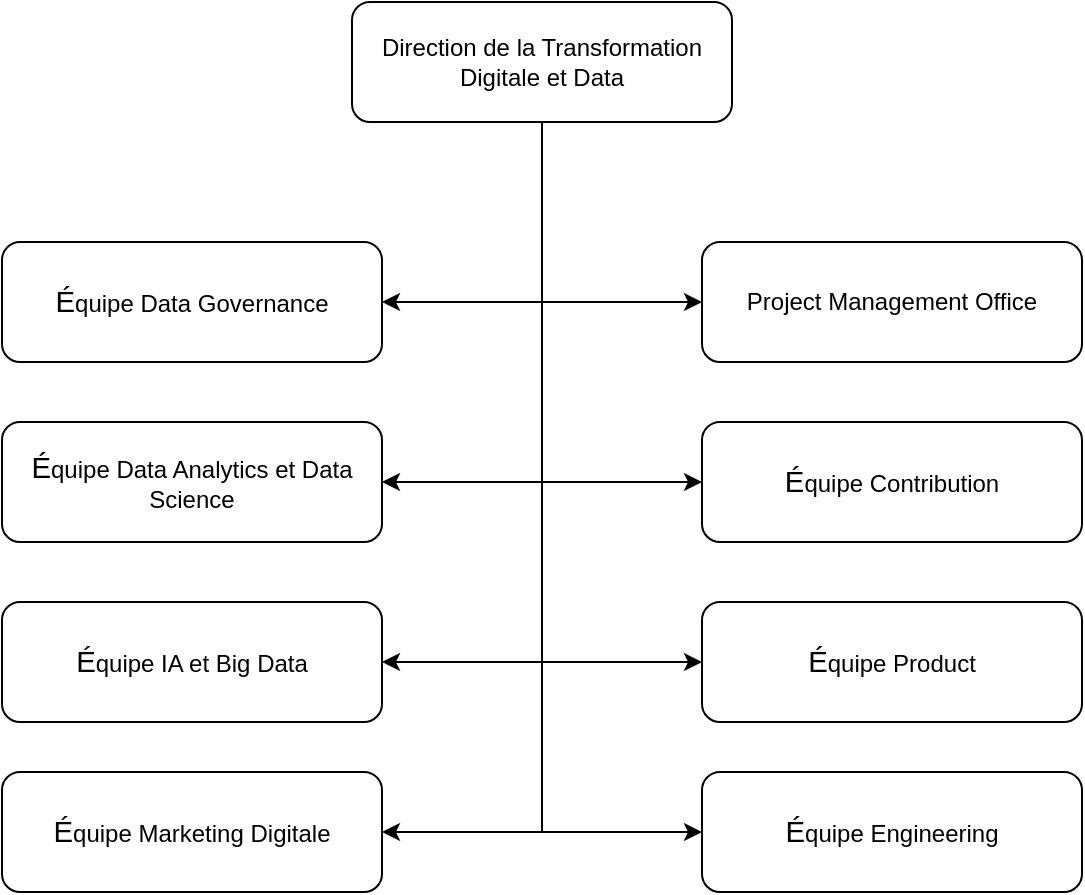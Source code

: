 <mxfile version="27.1.4">
  <diagram name="Page-1" id="ebx24GkSoyF_iDHgGYzn">
    <mxGraphModel dx="1624" dy="766" grid="1" gridSize="10" guides="1" tooltips="1" connect="1" arrows="1" fold="1" page="1" pageScale="1" pageWidth="827" pageHeight="1169" math="0" shadow="0">
      <root>
        <mxCell id="0" />
        <mxCell id="1" parent="0" />
        <mxCell id="YvaLidQZjHTT3N22410j-10" style="edgeStyle=orthogonalEdgeStyle;rounded=0;orthogonalLoop=1;jettySize=auto;html=1;entryX=1;entryY=0.5;entryDx=0;entryDy=0;strokeColor=light-dark(#000000,#FF007B);" parent="1" source="YvaLidQZjHTT3N22410j-1" target="YvaLidQZjHTT3N22410j-3" edge="1">
          <mxGeometry relative="1" as="geometry" />
        </mxCell>
        <mxCell id="YvaLidQZjHTT3N22410j-13" style="edgeStyle=orthogonalEdgeStyle;rounded=0;orthogonalLoop=1;jettySize=auto;html=1;entryX=0;entryY=0.5;entryDx=0;entryDy=0;strokeColor=light-dark(#000000,#FF007B);" parent="1" source="YvaLidQZjHTT3N22410j-1" target="YvaLidQZjHTT3N22410j-2" edge="1">
          <mxGeometry relative="1" as="geometry" />
        </mxCell>
        <mxCell id="YvaLidQZjHTT3N22410j-14" style="edgeStyle=orthogonalEdgeStyle;rounded=0;orthogonalLoop=1;jettySize=auto;html=1;entryX=1;entryY=0.5;entryDx=0;entryDy=0;strokeColor=light-dark(#000000,#FF007B);" parent="1" source="YvaLidQZjHTT3N22410j-1" target="YvaLidQZjHTT3N22410j-5" edge="1">
          <mxGeometry relative="1" as="geometry" />
        </mxCell>
        <mxCell id="YvaLidQZjHTT3N22410j-15" style="edgeStyle=orthogonalEdgeStyle;rounded=0;orthogonalLoop=1;jettySize=auto;html=1;entryX=0;entryY=0.5;entryDx=0;entryDy=0;strokeColor=light-dark(#000000,#FF007B);" parent="1" source="YvaLidQZjHTT3N22410j-1" target="YvaLidQZjHTT3N22410j-4" edge="1">
          <mxGeometry relative="1" as="geometry" />
        </mxCell>
        <mxCell id="YvaLidQZjHTT3N22410j-16" style="edgeStyle=orthogonalEdgeStyle;rounded=0;orthogonalLoop=1;jettySize=auto;html=1;entryX=1;entryY=0.5;entryDx=0;entryDy=0;strokeColor=light-dark(#000000,#FF007B);" parent="1" source="YvaLidQZjHTT3N22410j-1" target="YvaLidQZjHTT3N22410j-7" edge="1">
          <mxGeometry relative="1" as="geometry" />
        </mxCell>
        <mxCell id="YvaLidQZjHTT3N22410j-17" style="edgeStyle=orthogonalEdgeStyle;rounded=0;orthogonalLoop=1;jettySize=auto;html=1;entryX=0;entryY=0.5;entryDx=0;entryDy=0;strokeColor=light-dark(#000000,#FF007B);" parent="1" source="YvaLidQZjHTT3N22410j-1" target="YvaLidQZjHTT3N22410j-6" edge="1">
          <mxGeometry relative="1" as="geometry" />
        </mxCell>
        <mxCell id="YvaLidQZjHTT3N22410j-18" style="edgeStyle=orthogonalEdgeStyle;rounded=0;orthogonalLoop=1;jettySize=auto;html=1;entryX=1;entryY=0.5;entryDx=0;entryDy=0;strokeColor=light-dark(#000000,#FF007B);" parent="1" source="YvaLidQZjHTT3N22410j-1" target="YvaLidQZjHTT3N22410j-9" edge="1">
          <mxGeometry relative="1" as="geometry" />
        </mxCell>
        <mxCell id="YvaLidQZjHTT3N22410j-19" style="edgeStyle=orthogonalEdgeStyle;rounded=0;orthogonalLoop=1;jettySize=auto;html=1;entryX=0;entryY=0.5;entryDx=0;entryDy=0;strokeColor=light-dark(#000000,#FF007B);" parent="1" source="YvaLidQZjHTT3N22410j-1" target="YvaLidQZjHTT3N22410j-8" edge="1">
          <mxGeometry relative="1" as="geometry" />
        </mxCell>
        <mxCell id="YvaLidQZjHTT3N22410j-1" value="Direction de la Transformation Digitale et Data" style="rounded=1;whiteSpace=wrap;html=1;strokeColor=light-dark(#000000,#FF007B);fillColor=light-dark(#FFFFFF,#FFFFFF);fontColor=light-dark(#000000,#000000);" parent="1" vertex="1">
          <mxGeometry x="300" y="200" width="190" height="60" as="geometry" />
        </mxCell>
        <mxCell id="YvaLidQZjHTT3N22410j-2" value="Project Management Office" style="rounded=1;whiteSpace=wrap;html=1;strokeColor=light-dark(#000000,#FF007B);fillColor=light-dark(#FFFFFF,#FFFFFF);fontColor=light-dark(#000000,#000000);" parent="1" vertex="1">
          <mxGeometry x="475" y="320" width="190" height="60" as="geometry" />
        </mxCell>
        <mxCell id="YvaLidQZjHTT3N22410j-3" value="&lt;span lang=&quot;FR&quot; style=&quot;font-size:11.0pt;line-height:&lt;br/&gt;107%;font-family:&amp;quot;Aptos&amp;quot;,sans-serif;mso-ascii-theme-font:minor-latin;&lt;br/&gt;mso-fareast-font-family:Aptos;mso-fareast-theme-font:minor-latin;mso-hansi-theme-font:&lt;br/&gt;minor-latin;mso-bidi-font-family:&amp;quot;Times New Roman&amp;quot;;mso-bidi-theme-font:minor-bidi;&lt;br/&gt;mso-ansi-language:FR;mso-fareast-language:EN-US;mso-bidi-language:AR-SA&quot;&gt;É&lt;/span&gt;quipe Data Governance" style="rounded=1;whiteSpace=wrap;html=1;strokeColor=light-dark(#000000,#FF007B);fillColor=light-dark(#FFFFFF,#FFFFFF);fontColor=light-dark(#000000,#000000);" parent="1" vertex="1">
          <mxGeometry x="125" y="320" width="190" height="60" as="geometry" />
        </mxCell>
        <mxCell id="YvaLidQZjHTT3N22410j-4" value="&lt;span lang=&quot;FR&quot; style=&quot;font-size:11.0pt;line-height:&lt;br/&gt;107%;font-family:&amp;quot;Aptos&amp;quot;,sans-serif;mso-ascii-theme-font:minor-latin;&lt;br/&gt;mso-fareast-font-family:Aptos;mso-fareast-theme-font:minor-latin;mso-hansi-theme-font:&lt;br/&gt;minor-latin;mso-bidi-font-family:&amp;quot;Times New Roman&amp;quot;;mso-bidi-theme-font:minor-bidi;&lt;br/&gt;mso-ansi-language:FR;mso-fareast-language:EN-US;mso-bidi-language:AR-SA&quot;&gt;É&lt;/span&gt;quipe Contribution" style="rounded=1;whiteSpace=wrap;html=1;strokeColor=light-dark(#000000,#FF007B);fillColor=light-dark(#FFFFFF,#FFFFFF);fontColor=light-dark(#000000,#000000);" parent="1" vertex="1">
          <mxGeometry x="475" y="410" width="190" height="60" as="geometry" />
        </mxCell>
        <mxCell id="YvaLidQZjHTT3N22410j-5" value="&lt;span lang=&quot;FR&quot; style=&quot;font-size:11.0pt;line-height:&lt;br/&gt;107%;font-family:&amp;quot;Aptos&amp;quot;,sans-serif;mso-ascii-theme-font:minor-latin;&lt;br/&gt;mso-fareast-font-family:Aptos;mso-fareast-theme-font:minor-latin;mso-hansi-theme-font:&lt;br/&gt;minor-latin;mso-bidi-font-family:&amp;quot;Times New Roman&amp;quot;;mso-bidi-theme-font:minor-bidi;&lt;br/&gt;mso-ansi-language:FR;mso-fareast-language:EN-US;mso-bidi-language:AR-SA&quot;&gt;É&lt;/span&gt;quipe Data Analytics et Data Science" style="rounded=1;whiteSpace=wrap;html=1;strokeColor=light-dark(#000000,#FF007B);fillColor=light-dark(#FFFFFF,#FFFFFF);fontColor=light-dark(#000000,#000000);" parent="1" vertex="1">
          <mxGeometry x="125" y="410" width="190" height="60" as="geometry" />
        </mxCell>
        <mxCell id="YvaLidQZjHTT3N22410j-6" value="&lt;span lang=&quot;FR&quot; style=&quot;font-size:11.0pt;line-height:&lt;br/&gt;107%;font-family:&amp;quot;Aptos&amp;quot;,sans-serif;mso-ascii-theme-font:minor-latin;&lt;br/&gt;mso-fareast-font-family:Aptos;mso-fareast-theme-font:minor-latin;mso-hansi-theme-font:&lt;br/&gt;minor-latin;mso-bidi-font-family:&amp;quot;Times New Roman&amp;quot;;mso-bidi-theme-font:minor-bidi;&lt;br/&gt;mso-ansi-language:FR;mso-fareast-language:EN-US;mso-bidi-language:AR-SA&quot;&gt;É&lt;/span&gt;quipe Product" style="rounded=1;whiteSpace=wrap;html=1;strokeColor=light-dark(#000000,#FF007B);fillColor=light-dark(#FFFFFF,#FFFFFF);fontColor=light-dark(#000000,#000000);" parent="1" vertex="1">
          <mxGeometry x="475" y="500" width="190" height="60" as="geometry" />
        </mxCell>
        <mxCell id="YvaLidQZjHTT3N22410j-7" value="&lt;span lang=&quot;FR&quot; style=&quot;font-size:11.0pt;line-height:&lt;br/&gt;107%;font-family:&amp;quot;Aptos&amp;quot;,sans-serif;mso-ascii-theme-font:minor-latin;&lt;br/&gt;mso-fareast-font-family:Aptos;mso-fareast-theme-font:minor-latin;mso-hansi-theme-font:&lt;br/&gt;minor-latin;mso-bidi-font-family:&amp;quot;Times New Roman&amp;quot;;mso-bidi-theme-font:minor-bidi;&lt;br/&gt;mso-ansi-language:FR;mso-fareast-language:EN-US;mso-bidi-language:AR-SA&quot;&gt;É&lt;/span&gt;quipe IA et Big Data" style="rounded=1;whiteSpace=wrap;html=1;strokeColor=light-dark(#000000,#FF007B);fillColor=light-dark(#FFFFFF,#FFFFFF);fontColor=light-dark(#000000,#000000);" parent="1" vertex="1">
          <mxGeometry x="125" y="500" width="190" height="60" as="geometry" />
        </mxCell>
        <mxCell id="YvaLidQZjHTT3N22410j-8" value="&lt;span lang=&quot;FR&quot; style=&quot;font-size:11.0pt;line-height:&lt;br/&gt;107%;font-family:&amp;quot;Aptos&amp;quot;,sans-serif;mso-ascii-theme-font:minor-latin;&lt;br/&gt;mso-fareast-font-family:Aptos;mso-fareast-theme-font:minor-latin;mso-hansi-theme-font:&lt;br/&gt;minor-latin;mso-bidi-font-family:&amp;quot;Times New Roman&amp;quot;;mso-bidi-theme-font:minor-bidi;&lt;br/&gt;mso-ansi-language:FR;mso-fareast-language:EN-US;mso-bidi-language:AR-SA&quot;&gt;É&lt;/span&gt;quipe Engineering" style="rounded=1;whiteSpace=wrap;html=1;strokeColor=light-dark(#000000,#FF007B);fillColor=light-dark(#FFFFFF,#FFFFFF);fontColor=light-dark(#000000,#000000);" parent="1" vertex="1">
          <mxGeometry x="475" y="585" width="190" height="60" as="geometry" />
        </mxCell>
        <mxCell id="YvaLidQZjHTT3N22410j-9" value="&lt;span lang=&quot;FR&quot; style=&quot;font-size:11.0pt;line-height:&lt;br/&gt;107%;font-family:&amp;quot;Aptos&amp;quot;,sans-serif;mso-ascii-theme-font:minor-latin;&lt;br/&gt;mso-fareast-font-family:Aptos;mso-fareast-theme-font:minor-latin;mso-hansi-theme-font:&lt;br/&gt;minor-latin;mso-bidi-font-family:&amp;quot;Times New Roman&amp;quot;;mso-bidi-theme-font:minor-bidi;&lt;br/&gt;mso-ansi-language:FR;mso-fareast-language:EN-US;mso-bidi-language:AR-SA&quot;&gt;É&lt;/span&gt;quipe Marketing Digitale" style="rounded=1;whiteSpace=wrap;html=1;strokeColor=light-dark(#000000,#FF007B);fillColor=light-dark(#FFFFFF,#FFFFFF);fontColor=light-dark(#000000,#000000);" parent="1" vertex="1">
          <mxGeometry x="125" y="585" width="190" height="60" as="geometry" />
        </mxCell>
      </root>
    </mxGraphModel>
  </diagram>
</mxfile>
